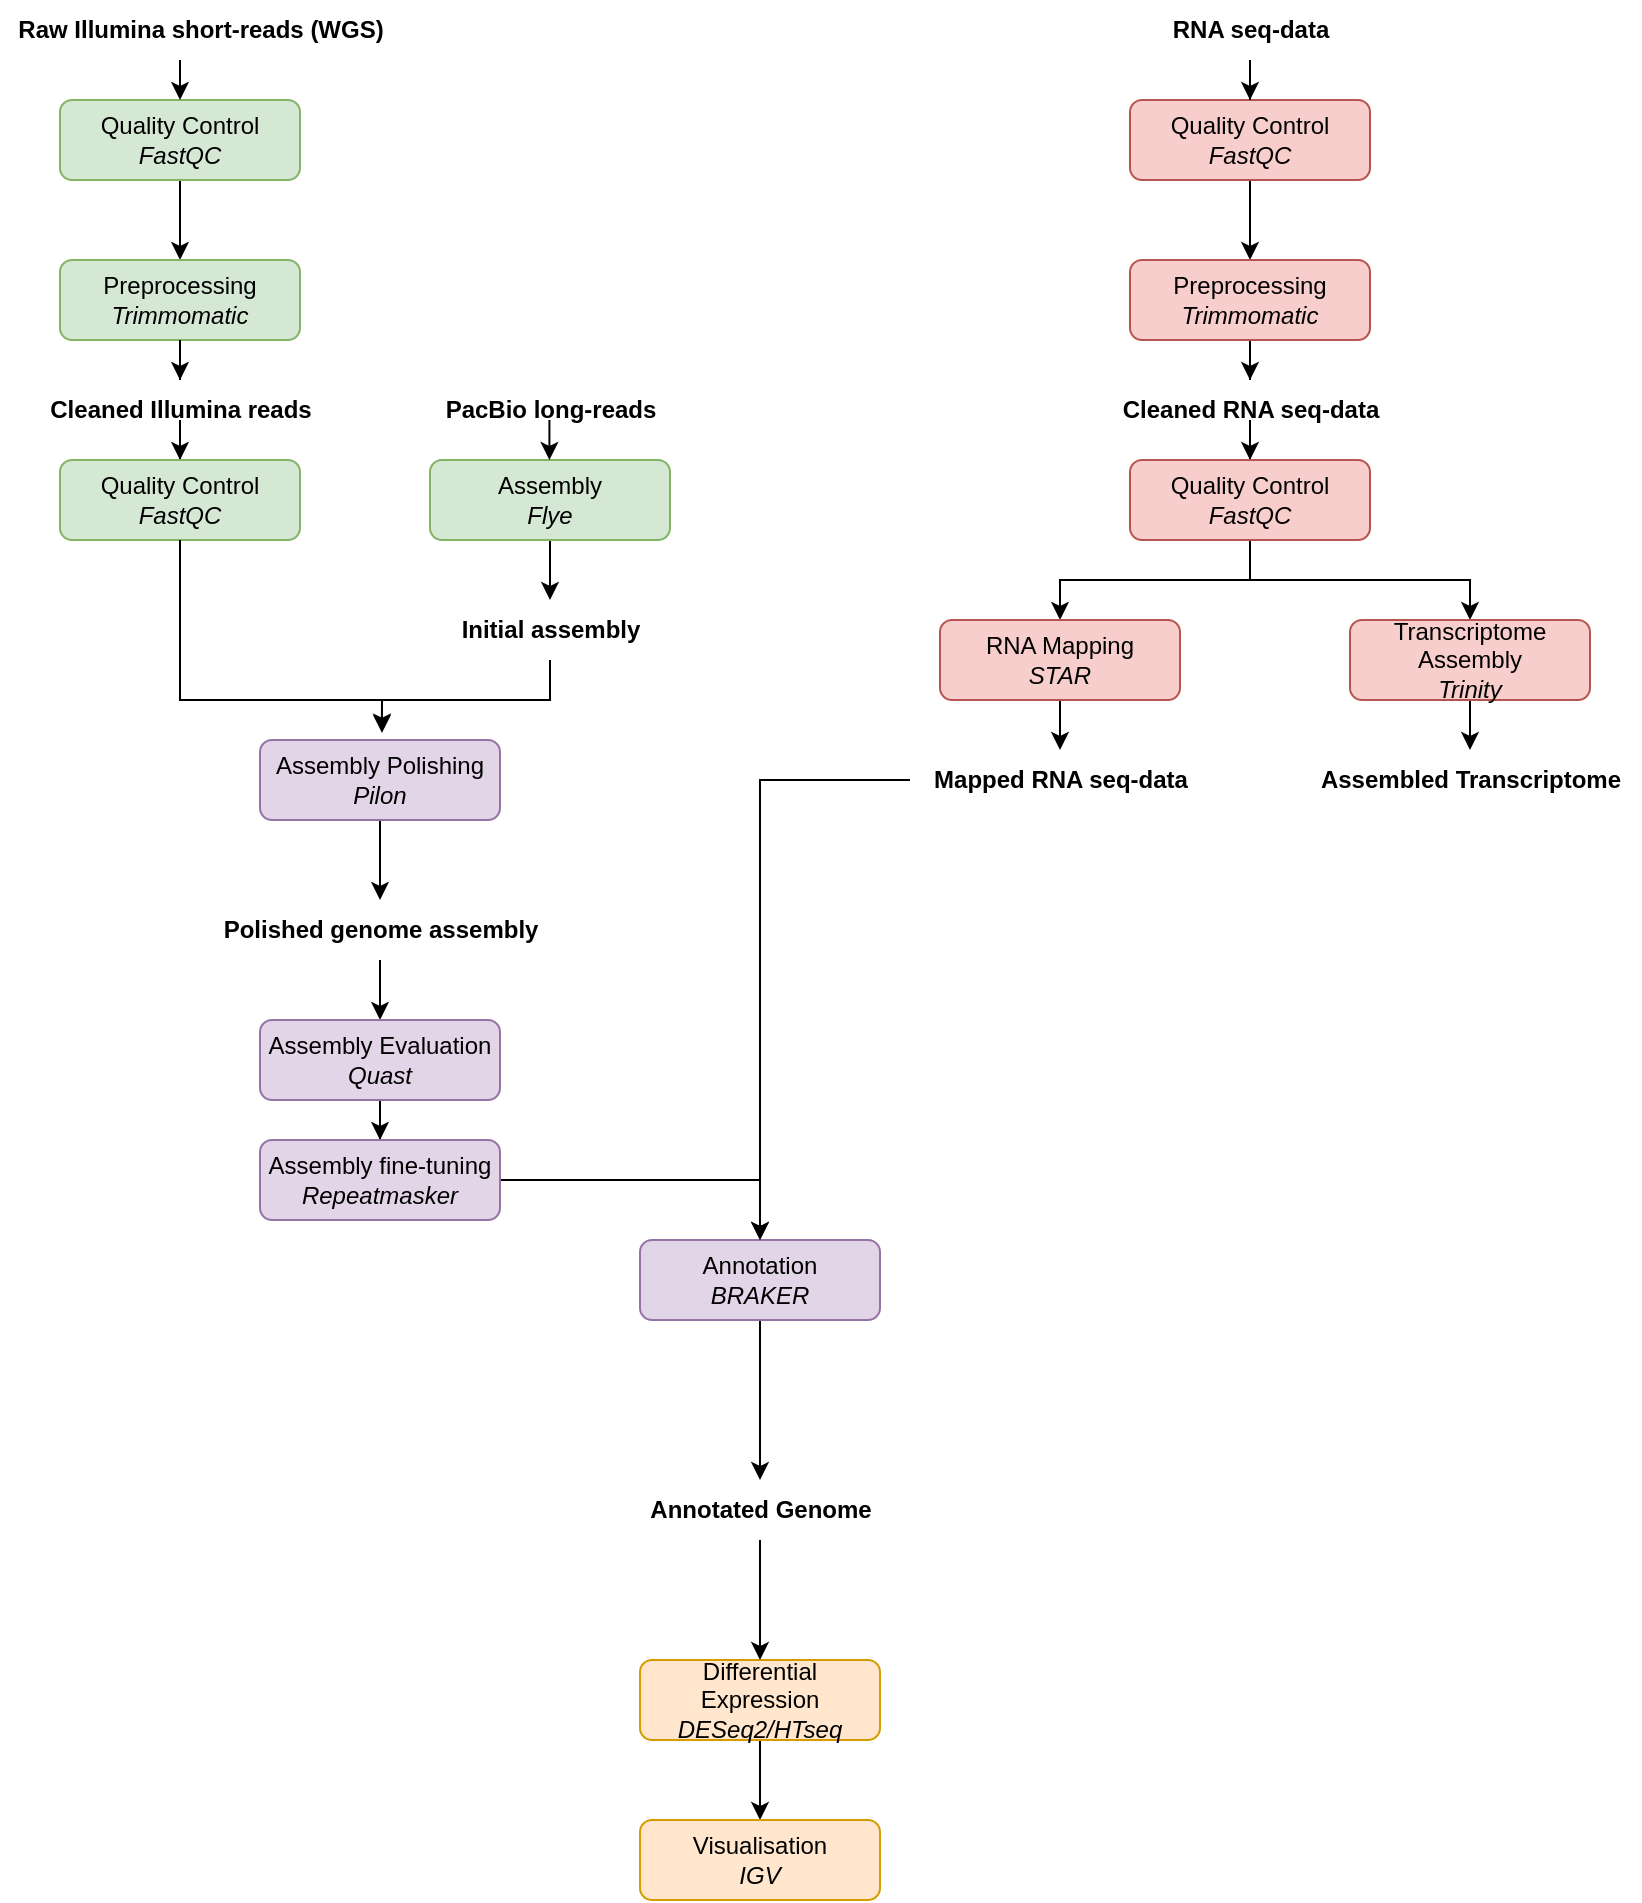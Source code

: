 <mxfile version="24.2.0" type="github">
  <diagram id="C5RBs43oDa-KdzZeNtuy" name="Page-1">
    <mxGraphModel dx="1373" dy="862" grid="1" gridSize="10" guides="1" tooltips="1" connect="1" arrows="1" fold="1" page="1" pageScale="1" pageWidth="827" pageHeight="1169" math="0" shadow="0">
      <root>
        <mxCell id="WIyWlLk6GJQsqaUBKTNV-0" />
        <mxCell id="WIyWlLk6GJQsqaUBKTNV-1" parent="WIyWlLk6GJQsqaUBKTNV-0" />
        <mxCell id="cAOWCEoVTnvoUcEwPBtx-7" value="" style="edgeStyle=orthogonalEdgeStyle;rounded=0;orthogonalLoop=1;jettySize=auto;html=1;" parent="WIyWlLk6GJQsqaUBKTNV-1" source="WIyWlLk6GJQsqaUBKTNV-3" target="cAOWCEoVTnvoUcEwPBtx-2" edge="1">
          <mxGeometry relative="1" as="geometry" />
        </mxCell>
        <mxCell id="WIyWlLk6GJQsqaUBKTNV-3" value="&lt;div&gt;Quality Control&lt;br&gt;&lt;/div&gt;&lt;i&gt;FastQC&lt;/i&gt;" style="rounded=1;whiteSpace=wrap;html=1;fontSize=12;glass=0;strokeWidth=1;shadow=0;fillColor=#d5e8d4;strokeColor=#82b366;" parent="WIyWlLk6GJQsqaUBKTNV-1" vertex="1">
          <mxGeometry x="160" y="80" width="120" height="40" as="geometry" />
        </mxCell>
        <mxCell id="cAOWCEoVTnvoUcEwPBtx-24" value="" style="edgeStyle=orthogonalEdgeStyle;rounded=0;orthogonalLoop=1;jettySize=auto;html=1;" parent="WIyWlLk6GJQsqaUBKTNV-1" source="cAOWCEoVTnvoUcEwPBtx-0" edge="1">
          <mxGeometry relative="1" as="geometry">
            <mxPoint x="220" y="80" as="targetPoint" />
            <Array as="points">
              <mxPoint x="220" y="50" />
              <mxPoint x="220" y="50" />
            </Array>
          </mxGeometry>
        </mxCell>
        <mxCell id="cAOWCEoVTnvoUcEwPBtx-0" value="&lt;b&gt;Raw Illumina short-reads (WGS)&lt;/b&gt;" style="text;html=1;align=center;verticalAlign=middle;resizable=0;points=[];autosize=1;strokeColor=none;fillColor=none;" parent="WIyWlLk6GJQsqaUBKTNV-1" vertex="1">
          <mxGeometry x="130" y="30" width="200" height="30" as="geometry" />
        </mxCell>
        <mxCell id="cAOWCEoVTnvoUcEwPBtx-9" value="" style="edgeStyle=orthogonalEdgeStyle;rounded=0;orthogonalLoop=1;jettySize=auto;html=1;" parent="WIyWlLk6GJQsqaUBKTNV-1" source="cAOWCEoVTnvoUcEwPBtx-10" target="cAOWCEoVTnvoUcEwPBtx-8" edge="1">
          <mxGeometry relative="1" as="geometry" />
        </mxCell>
        <mxCell id="cAOWCEoVTnvoUcEwPBtx-2" value="&lt;div&gt;Preprocessing&lt;br&gt;&lt;/div&gt;&lt;i&gt;Trimmomatic&lt;/i&gt;" style="rounded=1;whiteSpace=wrap;html=1;fontSize=12;glass=0;strokeWidth=1;shadow=0;fillColor=#d5e8d4;strokeColor=#82b366;" parent="WIyWlLk6GJQsqaUBKTNV-1" vertex="1">
          <mxGeometry x="160" y="160" width="120" height="40" as="geometry" />
        </mxCell>
        <mxCell id="cAOWCEoVTnvoUcEwPBtx-8" value="&lt;div&gt;Quality Control&lt;br&gt;&lt;/div&gt;&lt;i&gt;FastQC&lt;/i&gt;" style="rounded=1;whiteSpace=wrap;html=1;fontSize=12;glass=0;strokeWidth=1;shadow=0;fillColor=#d5e8d4;strokeColor=#82b366;" parent="WIyWlLk6GJQsqaUBKTNV-1" vertex="1">
          <mxGeometry x="160" y="260" width="120" height="40" as="geometry" />
        </mxCell>
        <mxCell id="cAOWCEoVTnvoUcEwPBtx-50" value="" style="edgeStyle=orthogonalEdgeStyle;rounded=0;orthogonalLoop=1;jettySize=auto;html=1;" parent="WIyWlLk6GJQsqaUBKTNV-1" source="cAOWCEoVTnvoUcEwPBtx-12" target="cAOWCEoVTnvoUcEwPBtx-30" edge="1">
          <mxGeometry relative="1" as="geometry" />
        </mxCell>
        <mxCell id="cAOWCEoVTnvoUcEwPBtx-12" value="&lt;div&gt;Assembly&lt;br&gt;&lt;/div&gt;&lt;i&gt;Flye&lt;/i&gt;" style="rounded=1;whiteSpace=wrap;html=1;fontSize=12;glass=0;strokeWidth=1;shadow=0;fillColor=#d5e8d4;strokeColor=#82b366;" parent="WIyWlLk6GJQsqaUBKTNV-1" vertex="1">
          <mxGeometry x="345" y="260" width="120" height="40" as="geometry" />
        </mxCell>
        <mxCell id="cAOWCEoVTnvoUcEwPBtx-13" value="&lt;b&gt;PacBio long-reads&lt;/b&gt;" style="text;html=1;align=center;verticalAlign=middle;resizable=0;points=[];autosize=1;strokeColor=none;fillColor=none;" parent="WIyWlLk6GJQsqaUBKTNV-1" vertex="1">
          <mxGeometry x="340" y="220" width="130" height="30" as="geometry" />
        </mxCell>
        <mxCell id="cAOWCEoVTnvoUcEwPBtx-55" value="" style="edgeStyle=orthogonalEdgeStyle;rounded=0;orthogonalLoop=1;jettySize=auto;html=1;" parent="WIyWlLk6GJQsqaUBKTNV-1" source="cAOWCEoVTnvoUcEwPBtx-16" edge="1">
          <mxGeometry relative="1" as="geometry">
            <mxPoint x="320" y="480" as="targetPoint" />
          </mxGeometry>
        </mxCell>
        <mxCell id="cAOWCEoVTnvoUcEwPBtx-16" value="&lt;div&gt;Assembly Polishing&lt;br&gt;&lt;/div&gt;&lt;i&gt;Pilon&lt;/i&gt;" style="rounded=1;whiteSpace=wrap;html=1;fontSize=12;glass=0;strokeWidth=1;shadow=0;fillColor=#e1d5e7;strokeColor=#9673a6;" parent="WIyWlLk6GJQsqaUBKTNV-1" vertex="1">
          <mxGeometry x="260" y="400" width="120" height="40" as="geometry" />
        </mxCell>
        <mxCell id="cAOWCEoVTnvoUcEwPBtx-20" value="" style="edgeStyle=orthogonalEdgeStyle;rounded=0;orthogonalLoop=1;jettySize=auto;html=1;" parent="WIyWlLk6GJQsqaUBKTNV-1" source="cAOWCEoVTnvoUcEwPBtx-2" target="cAOWCEoVTnvoUcEwPBtx-10" edge="1">
          <mxGeometry relative="1" as="geometry">
            <mxPoint x="220" y="200" as="sourcePoint" />
            <mxPoint x="220" y="265" as="targetPoint" />
          </mxGeometry>
        </mxCell>
        <mxCell id="cAOWCEoVTnvoUcEwPBtx-10" value="&lt;b&gt;Cleaned Illumina reads&lt;/b&gt;" style="text;html=1;align=center;verticalAlign=middle;resizable=0;points=[];autosize=1;strokeColor=none;fillColor=none;" parent="WIyWlLk6GJQsqaUBKTNV-1" vertex="1">
          <mxGeometry x="145" y="220" width="150" height="30" as="geometry" />
        </mxCell>
        <mxCell id="cAOWCEoVTnvoUcEwPBtx-30" value="&lt;b&gt;Initial assembly&lt;/b&gt;" style="text;html=1;align=center;verticalAlign=middle;resizable=0;points=[];autosize=1;strokeColor=none;fillColor=none;" parent="WIyWlLk6GJQsqaUBKTNV-1" vertex="1">
          <mxGeometry x="350" y="330" width="110" height="30" as="geometry" />
        </mxCell>
        <mxCell id="cAOWCEoVTnvoUcEwPBtx-49" value="" style="edgeStyle=none;orthogonalLoop=1;jettySize=auto;html=1;rounded=0;" parent="WIyWlLk6GJQsqaUBKTNV-1" edge="1">
          <mxGeometry width="100" relative="1" as="geometry">
            <mxPoint x="404.71" y="240" as="sourcePoint" />
            <mxPoint x="404.71" y="260" as="targetPoint" />
            <Array as="points" />
          </mxGeometry>
        </mxCell>
        <mxCell id="cAOWCEoVTnvoUcEwPBtx-51" style="edgeStyle=orthogonalEdgeStyle;rounded=0;orthogonalLoop=1;jettySize=auto;html=1;entryX=0.508;entryY=-0.089;entryDx=0;entryDy=0;entryPerimeter=0;exitX=0.5;exitY=1;exitDx=0;exitDy=0;" parent="WIyWlLk6GJQsqaUBKTNV-1" source="cAOWCEoVTnvoUcEwPBtx-8" target="cAOWCEoVTnvoUcEwPBtx-16" edge="1">
          <mxGeometry relative="1" as="geometry">
            <mxPoint x="220" y="360" as="sourcePoint" />
            <Array as="points">
              <mxPoint x="220" y="380" />
              <mxPoint x="321" y="380" />
            </Array>
          </mxGeometry>
        </mxCell>
        <mxCell id="cAOWCEoVTnvoUcEwPBtx-53" style="edgeStyle=orthogonalEdgeStyle;rounded=0;orthogonalLoop=1;jettySize=auto;html=1;entryX=0.508;entryY=-0.104;entryDx=0;entryDy=0;entryPerimeter=0;" parent="WIyWlLk6GJQsqaUBKTNV-1" source="cAOWCEoVTnvoUcEwPBtx-30" target="cAOWCEoVTnvoUcEwPBtx-16" edge="1">
          <mxGeometry relative="1" as="geometry" />
        </mxCell>
        <mxCell id="cAOWCEoVTnvoUcEwPBtx-58" value="" style="edgeStyle=orthogonalEdgeStyle;rounded=0;orthogonalLoop=1;jettySize=auto;html=1;" parent="WIyWlLk6GJQsqaUBKTNV-1" source="cAOWCEoVTnvoUcEwPBtx-56" target="cAOWCEoVTnvoUcEwPBtx-57" edge="1">
          <mxGeometry relative="1" as="geometry" />
        </mxCell>
        <mxCell id="cAOWCEoVTnvoUcEwPBtx-56" value="&lt;b&gt;Polished genome assembly&lt;/b&gt;" style="text;html=1;align=center;verticalAlign=middle;resizable=0;points=[];autosize=1;strokeColor=none;fillColor=none;" parent="WIyWlLk6GJQsqaUBKTNV-1" vertex="1">
          <mxGeometry x="230" y="480" width="180" height="30" as="geometry" />
        </mxCell>
        <mxCell id="UW_-jwb7laQlxRhLYha5-5" value="" style="edgeStyle=orthogonalEdgeStyle;rounded=0;orthogonalLoop=1;jettySize=auto;html=1;" edge="1" parent="WIyWlLk6GJQsqaUBKTNV-1" source="cAOWCEoVTnvoUcEwPBtx-57" target="UW_-jwb7laQlxRhLYha5-3">
          <mxGeometry relative="1" as="geometry" />
        </mxCell>
        <mxCell id="cAOWCEoVTnvoUcEwPBtx-57" value="&lt;div&gt;Assembly Evaluation&lt;br&gt;&lt;/div&gt;&lt;i&gt;Quast&lt;/i&gt;" style="rounded=1;whiteSpace=wrap;html=1;fontSize=12;glass=0;strokeWidth=1;shadow=0;fillColor=#e1d5e7;strokeColor=#9673a6;" parent="WIyWlLk6GJQsqaUBKTNV-1" vertex="1">
          <mxGeometry x="260" y="540" width="120" height="40" as="geometry" />
        </mxCell>
        <mxCell id="cAOWCEoVTnvoUcEwPBtx-66" value="" style="edgeStyle=orthogonalEdgeStyle;rounded=0;orthogonalLoop=1;jettySize=auto;html=1;" parent="WIyWlLk6GJQsqaUBKTNV-1" source="cAOWCEoVTnvoUcEwPBtx-61" target="cAOWCEoVTnvoUcEwPBtx-65" edge="1">
          <mxGeometry relative="1" as="geometry" />
        </mxCell>
        <mxCell id="cAOWCEoVTnvoUcEwPBtx-61" value="&lt;div&gt;Quality Control&lt;br&gt;&lt;i&gt;FastQC&lt;/i&gt;&lt;br&gt;&lt;/div&gt;&lt;i&gt;&lt;/i&gt;" style="rounded=1;whiteSpace=wrap;html=1;fontSize=12;glass=0;strokeWidth=1;shadow=0;fillColor=#f8cecc;strokeColor=#b85450;" parent="WIyWlLk6GJQsqaUBKTNV-1" vertex="1">
          <mxGeometry x="695" y="80" width="120" height="40" as="geometry" />
        </mxCell>
        <mxCell id="cAOWCEoVTnvoUcEwPBtx-64" value="" style="edgeStyle=orthogonalEdgeStyle;rounded=0;orthogonalLoop=1;jettySize=auto;html=1;" parent="WIyWlLk6GJQsqaUBKTNV-1" source="cAOWCEoVTnvoUcEwPBtx-63" target="cAOWCEoVTnvoUcEwPBtx-61" edge="1">
          <mxGeometry relative="1" as="geometry" />
        </mxCell>
        <mxCell id="cAOWCEoVTnvoUcEwPBtx-63" value="&lt;b&gt;RNA seq-data&lt;/b&gt;" style="text;html=1;align=center;verticalAlign=middle;resizable=0;points=[];autosize=1;strokeColor=none;fillColor=none;" parent="WIyWlLk6GJQsqaUBKTNV-1" vertex="1">
          <mxGeometry x="705" y="30" width="100" height="30" as="geometry" />
        </mxCell>
        <mxCell id="cAOWCEoVTnvoUcEwPBtx-68" value="" style="edgeStyle=orthogonalEdgeStyle;rounded=0;orthogonalLoop=1;jettySize=auto;html=1;" parent="WIyWlLk6GJQsqaUBKTNV-1" source="cAOWCEoVTnvoUcEwPBtx-65" target="cAOWCEoVTnvoUcEwPBtx-67" edge="1">
          <mxGeometry relative="1" as="geometry" />
        </mxCell>
        <mxCell id="cAOWCEoVTnvoUcEwPBtx-65" value="&lt;div&gt;Preprocessing&lt;br&gt;&lt;/div&gt;&lt;i&gt;Trimmomatic&lt;/i&gt;" style="rounded=1;whiteSpace=wrap;html=1;fontSize=12;glass=0;strokeWidth=1;shadow=0;fillColor=#f8cecc;strokeColor=#b85450;" parent="WIyWlLk6GJQsqaUBKTNV-1" vertex="1">
          <mxGeometry x="695" y="160" width="120" height="40" as="geometry" />
        </mxCell>
        <mxCell id="cAOWCEoVTnvoUcEwPBtx-70" value="" style="edgeStyle=orthogonalEdgeStyle;rounded=0;orthogonalLoop=1;jettySize=auto;html=1;" parent="WIyWlLk6GJQsqaUBKTNV-1" source="cAOWCEoVTnvoUcEwPBtx-67" target="cAOWCEoVTnvoUcEwPBtx-69" edge="1">
          <mxGeometry relative="1" as="geometry" />
        </mxCell>
        <mxCell id="cAOWCEoVTnvoUcEwPBtx-67" value="&lt;b&gt;Cleaned RNA seq-data&lt;/b&gt;" style="text;html=1;align=center;verticalAlign=middle;resizable=0;points=[];autosize=1;strokeColor=none;fillColor=none;" parent="WIyWlLk6GJQsqaUBKTNV-1" vertex="1">
          <mxGeometry x="680" y="220" width="150" height="30" as="geometry" />
        </mxCell>
        <mxCell id="cAOWCEoVTnvoUcEwPBtx-72" value="" style="edgeStyle=orthogonalEdgeStyle;rounded=0;orthogonalLoop=1;jettySize=auto;html=1;" parent="WIyWlLk6GJQsqaUBKTNV-1" source="cAOWCEoVTnvoUcEwPBtx-69" target="cAOWCEoVTnvoUcEwPBtx-71" edge="1">
          <mxGeometry relative="1" as="geometry" />
        </mxCell>
        <mxCell id="cAOWCEoVTnvoUcEwPBtx-82" style="edgeStyle=orthogonalEdgeStyle;rounded=0;orthogonalLoop=1;jettySize=auto;html=1;" parent="WIyWlLk6GJQsqaUBKTNV-1" source="cAOWCEoVTnvoUcEwPBtx-69" target="cAOWCEoVTnvoUcEwPBtx-79" edge="1">
          <mxGeometry relative="1" as="geometry" />
        </mxCell>
        <mxCell id="cAOWCEoVTnvoUcEwPBtx-69" value="&lt;div&gt;Quality Control&lt;br&gt;&lt;i&gt;FastQC&lt;/i&gt;&lt;br&gt;&lt;/div&gt;&lt;i&gt;&lt;/i&gt;" style="rounded=1;whiteSpace=wrap;html=1;fontSize=12;glass=0;strokeWidth=1;shadow=0;fillColor=#f8cecc;strokeColor=#b85450;" parent="WIyWlLk6GJQsqaUBKTNV-1" vertex="1">
          <mxGeometry x="695" y="260" width="120" height="40" as="geometry" />
        </mxCell>
        <mxCell id="cAOWCEoVTnvoUcEwPBtx-81" value="" style="edgeStyle=orthogonalEdgeStyle;rounded=0;orthogonalLoop=1;jettySize=auto;html=1;" parent="WIyWlLk6GJQsqaUBKTNV-1" source="cAOWCEoVTnvoUcEwPBtx-71" target="cAOWCEoVTnvoUcEwPBtx-73" edge="1">
          <mxGeometry relative="1" as="geometry" />
        </mxCell>
        <mxCell id="cAOWCEoVTnvoUcEwPBtx-71" value="&lt;div&gt;Transcriptome Assembly&lt;br&gt;&lt;/div&gt;&lt;i&gt;Trinity&lt;/i&gt;" style="rounded=1;whiteSpace=wrap;html=1;fontSize=12;glass=0;strokeWidth=1;shadow=0;fillColor=#f8cecc;strokeColor=#b85450;" parent="WIyWlLk6GJQsqaUBKTNV-1" vertex="1">
          <mxGeometry x="805" y="340" width="120" height="40" as="geometry" />
        </mxCell>
        <mxCell id="cAOWCEoVTnvoUcEwPBtx-73" value="&lt;b&gt;Assembled Transcriptome&lt;/b&gt;" style="text;html=1;align=center;verticalAlign=middle;resizable=0;points=[];autosize=1;strokeColor=none;fillColor=none;" parent="WIyWlLk6GJQsqaUBKTNV-1" vertex="1">
          <mxGeometry x="780" y="405" width="170" height="30" as="geometry" />
        </mxCell>
        <mxCell id="UW_-jwb7laQlxRhLYha5-1" value="" style="edgeStyle=orthogonalEdgeStyle;rounded=0;orthogonalLoop=1;jettySize=auto;html=1;" edge="1" parent="WIyWlLk6GJQsqaUBKTNV-1" source="cAOWCEoVTnvoUcEwPBtx-77" target="UW_-jwb7laQlxRhLYha5-0">
          <mxGeometry relative="1" as="geometry" />
        </mxCell>
        <mxCell id="cAOWCEoVTnvoUcEwPBtx-77" value="&lt;div&gt;Differential Expression&lt;br&gt;&lt;/div&gt;&lt;i&gt;DESeq2/HTseq&lt;/i&gt;" style="rounded=1;whiteSpace=wrap;html=1;fontSize=12;glass=0;strokeWidth=1;shadow=0;fillColor=#ffe6cc;strokeColor=#d79b00;" parent="WIyWlLk6GJQsqaUBKTNV-1" vertex="1">
          <mxGeometry x="450" y="860" width="120" height="40" as="geometry" />
        </mxCell>
        <mxCell id="cAOWCEoVTnvoUcEwPBtx-87" value="" style="edgeStyle=orthogonalEdgeStyle;rounded=0;orthogonalLoop=1;jettySize=auto;html=1;" parent="WIyWlLk6GJQsqaUBKTNV-1" source="cAOWCEoVTnvoUcEwPBtx-79" target="cAOWCEoVTnvoUcEwPBtx-86" edge="1">
          <mxGeometry relative="1" as="geometry" />
        </mxCell>
        <mxCell id="cAOWCEoVTnvoUcEwPBtx-79" value="&lt;div&gt;RNA Mapping&lt;br&gt;&lt;/div&gt;&lt;div&gt;&lt;i&gt;STAR&lt;/i&gt;&lt;/div&gt;" style="rounded=1;whiteSpace=wrap;html=1;fontSize=12;glass=0;strokeWidth=1;shadow=0;fillColor=#f8cecc;strokeColor=#b85450;" parent="WIyWlLk6GJQsqaUBKTNV-1" vertex="1">
          <mxGeometry x="600" y="340" width="120" height="40" as="geometry" />
        </mxCell>
        <mxCell id="cAOWCEoVTnvoUcEwPBtx-90" value="" style="edgeStyle=orthogonalEdgeStyle;rounded=0;orthogonalLoop=1;jettySize=auto;html=1;" parent="WIyWlLk6GJQsqaUBKTNV-1" source="cAOWCEoVTnvoUcEwPBtx-83" target="cAOWCEoVTnvoUcEwPBtx-89" edge="1">
          <mxGeometry relative="1" as="geometry" />
        </mxCell>
        <mxCell id="cAOWCEoVTnvoUcEwPBtx-83" value="&lt;div&gt;Annotation&lt;br&gt;&lt;/div&gt;&lt;i&gt;BRAKER&lt;/i&gt;" style="rounded=1;whiteSpace=wrap;html=1;fontSize=12;glass=0;strokeWidth=1;shadow=0;fillColor=#e1d5e7;strokeColor=#9673a6;" parent="WIyWlLk6GJQsqaUBKTNV-1" vertex="1">
          <mxGeometry x="450" y="650" width="120" height="40" as="geometry" />
        </mxCell>
        <mxCell id="cAOWCEoVTnvoUcEwPBtx-88" style="edgeStyle=orthogonalEdgeStyle;rounded=0;orthogonalLoop=1;jettySize=auto;html=1;entryX=0.5;entryY=0;entryDx=0;entryDy=0;" parent="WIyWlLk6GJQsqaUBKTNV-1" source="cAOWCEoVTnvoUcEwPBtx-86" target="cAOWCEoVTnvoUcEwPBtx-83" edge="1">
          <mxGeometry relative="1" as="geometry" />
        </mxCell>
        <mxCell id="cAOWCEoVTnvoUcEwPBtx-86" value="&lt;b&gt;Mapped RNA seq-data&lt;/b&gt;" style="text;html=1;align=center;verticalAlign=middle;resizable=0;points=[];autosize=1;strokeColor=none;fillColor=none;" parent="WIyWlLk6GJQsqaUBKTNV-1" vertex="1">
          <mxGeometry x="585" y="405" width="150" height="30" as="geometry" />
        </mxCell>
        <mxCell id="cAOWCEoVTnvoUcEwPBtx-100" value="" style="edgeStyle=orthogonalEdgeStyle;rounded=0;orthogonalLoop=1;jettySize=auto;html=1;" parent="WIyWlLk6GJQsqaUBKTNV-1" source="cAOWCEoVTnvoUcEwPBtx-89" target="cAOWCEoVTnvoUcEwPBtx-77" edge="1">
          <mxGeometry relative="1" as="geometry" />
        </mxCell>
        <mxCell id="cAOWCEoVTnvoUcEwPBtx-89" value="&lt;b&gt;Annotated Genome&lt;/b&gt;" style="text;html=1;align=center;verticalAlign=middle;resizable=0;points=[];autosize=1;strokeColor=none;fillColor=none;" parent="WIyWlLk6GJQsqaUBKTNV-1" vertex="1">
          <mxGeometry x="445" y="770" width="130" height="30" as="geometry" />
        </mxCell>
        <mxCell id="UW_-jwb7laQlxRhLYha5-0" value="&lt;div&gt;Visualisation&lt;/div&gt;&lt;div&gt;&lt;i&gt;IGV&lt;/i&gt;&lt;br&gt;&lt;/div&gt;" style="rounded=1;whiteSpace=wrap;html=1;fontSize=12;glass=0;strokeWidth=1;shadow=0;fillColor=#ffe6cc;strokeColor=#d79b00;" vertex="1" parent="WIyWlLk6GJQsqaUBKTNV-1">
          <mxGeometry x="450" y="940" width="120" height="40" as="geometry" />
        </mxCell>
        <mxCell id="UW_-jwb7laQlxRhLYha5-6" style="edgeStyle=orthogonalEdgeStyle;rounded=0;orthogonalLoop=1;jettySize=auto;html=1;entryX=0.5;entryY=0;entryDx=0;entryDy=0;" edge="1" parent="WIyWlLk6GJQsqaUBKTNV-1" source="UW_-jwb7laQlxRhLYha5-3" target="cAOWCEoVTnvoUcEwPBtx-83">
          <mxGeometry relative="1" as="geometry" />
        </mxCell>
        <mxCell id="UW_-jwb7laQlxRhLYha5-3" value="Assembly fine-tuning&lt;br&gt;&lt;i&gt;Repeatmasker&lt;/i&gt;" style="rounded=1;whiteSpace=wrap;html=1;fontSize=12;glass=0;strokeWidth=1;shadow=0;fillColor=#e1d5e7;strokeColor=#9673a6;" vertex="1" parent="WIyWlLk6GJQsqaUBKTNV-1">
          <mxGeometry x="260" y="600" width="120" height="40" as="geometry" />
        </mxCell>
      </root>
    </mxGraphModel>
  </diagram>
</mxfile>
